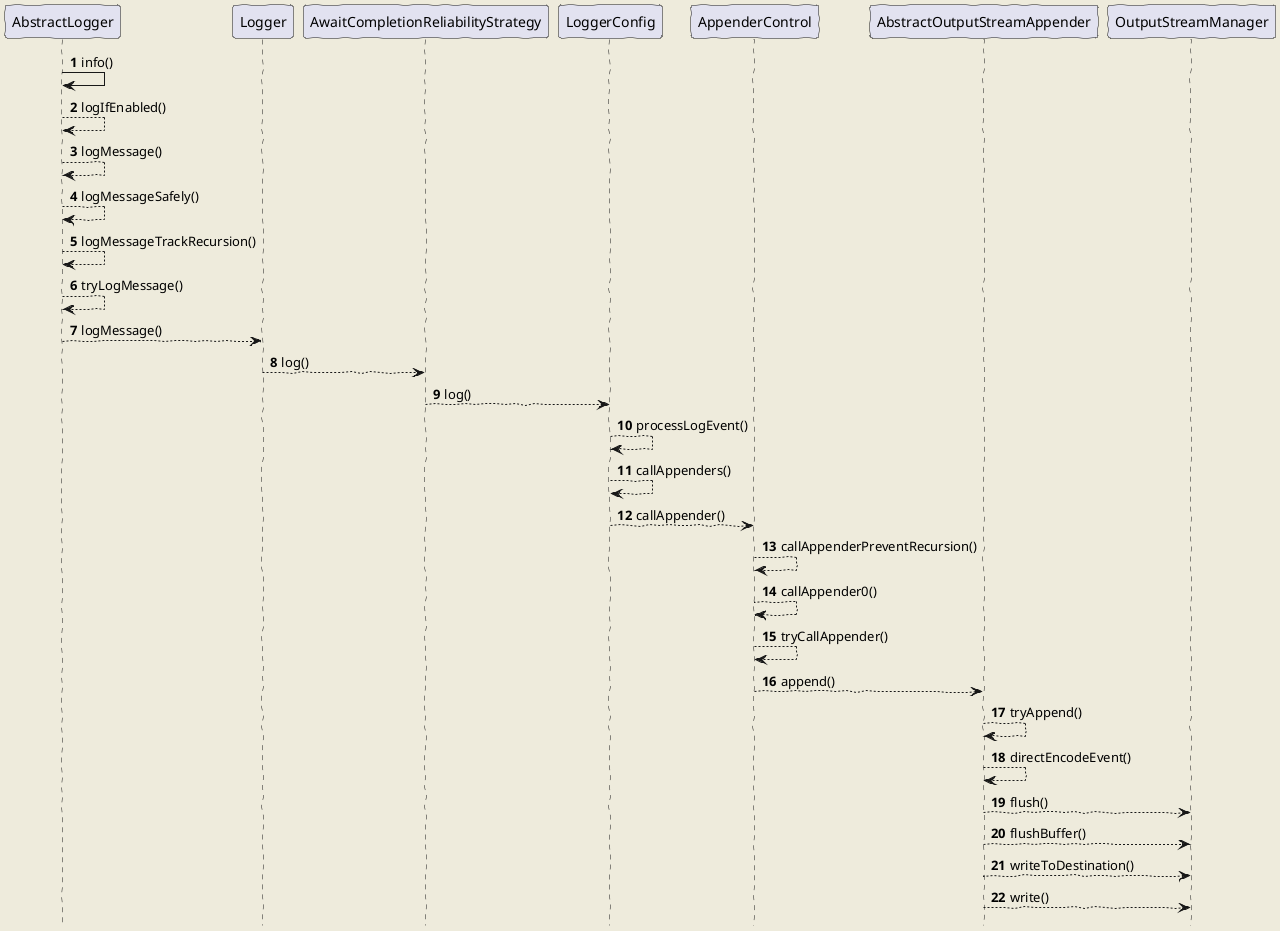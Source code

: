 @startuml
hide footbox
autonumber
skinparam backgroundColor #EEEBDC
skinparam handwritten true
AbstractLogger -> AbstractLogger: info()
AbstractLogger --> AbstractLogger: logIfEnabled()
AbstractLogger --> AbstractLogger: logMessage()
AbstractLogger --> AbstractLogger: logMessageSafely()
AbstractLogger --> AbstractLogger: logMessageTrackRecursion()
AbstractLogger --> AbstractLogger: tryLogMessage()
AbstractLogger --> Logger: logMessage()
Logger --> AwaitCompletionReliabilityStrategy: log()
AwaitCompletionReliabilityStrategy --> LoggerConfig: log()
LoggerConfig --> LoggerConfig: processLogEvent()
LoggerConfig --> LoggerConfig: callAppenders()
LoggerConfig --> AppenderControl: callAppender()
AppenderControl --> AppenderControl: callAppenderPreventRecursion()
AppenderControl --> AppenderControl: callAppender0()
AppenderControl --> AppenderControl: tryCallAppender()
AppenderControl --> AbstractOutputStreamAppender: append()
AbstractOutputStreamAppender --> AbstractOutputStreamAppender: tryAppend()
AbstractOutputStreamAppender --> AbstractOutputStreamAppender: directEncodeEvent()
AbstractOutputStreamAppender --> OutputStreamManager: flush()
AbstractOutputStreamAppender --> OutputStreamManager: flushBuffer()
AbstractOutputStreamAppender --> OutputStreamManager: writeToDestination()
AbstractOutputStreamAppender --> OutputStreamManager: write()

@enduml